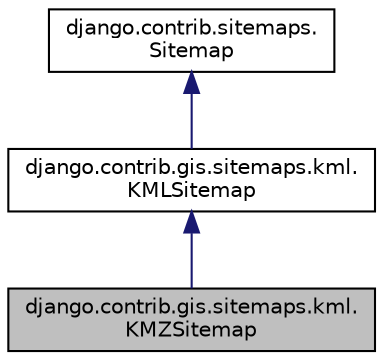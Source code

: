 digraph "django.contrib.gis.sitemaps.kml.KMZSitemap"
{
 // LATEX_PDF_SIZE
  edge [fontname="Helvetica",fontsize="10",labelfontname="Helvetica",labelfontsize="10"];
  node [fontname="Helvetica",fontsize="10",shape=record];
  Node1 [label="django.contrib.gis.sitemaps.kml.\lKMZSitemap",height=0.2,width=0.4,color="black", fillcolor="grey75", style="filled", fontcolor="black",tooltip=" "];
  Node2 -> Node1 [dir="back",color="midnightblue",fontsize="10",style="solid",fontname="Helvetica"];
  Node2 [label="django.contrib.gis.sitemaps.kml.\lKMLSitemap",height=0.2,width=0.4,color="black", fillcolor="white", style="filled",URL="$classdjango_1_1contrib_1_1gis_1_1sitemaps_1_1kml_1_1_k_m_l_sitemap.html",tooltip=" "];
  Node3 -> Node2 [dir="back",color="midnightblue",fontsize="10",style="solid",fontname="Helvetica"];
  Node3 [label="django.contrib.sitemaps.\lSitemap",height=0.2,width=0.4,color="black", fillcolor="white", style="filled",URL="$classdjango_1_1contrib_1_1sitemaps_1_1_sitemap.html",tooltip=" "];
}
